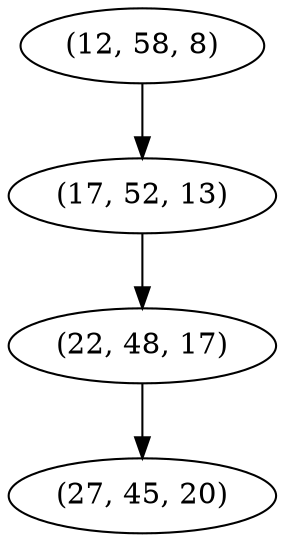 digraph tree {
    "(12, 58, 8)";
    "(17, 52, 13)";
    "(22, 48, 17)";
    "(27, 45, 20)";
    "(12, 58, 8)" -> "(17, 52, 13)";
    "(17, 52, 13)" -> "(22, 48, 17)";
    "(22, 48, 17)" -> "(27, 45, 20)";
}
